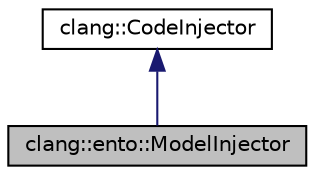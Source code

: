 digraph "clang::ento::ModelInjector"
{
 // LATEX_PDF_SIZE
  bgcolor="transparent";
  edge [fontname="Helvetica",fontsize="10",labelfontname="Helvetica",labelfontsize="10"];
  node [fontname="Helvetica",fontsize="10",shape=record];
  Node1 [label="clang::ento::ModelInjector",height=0.2,width=0.4,color="black", fillcolor="grey75", style="filled", fontcolor="black",tooltip=" "];
  Node2 -> Node1 [dir="back",color="midnightblue",fontsize="10",style="solid",fontname="Helvetica"];
  Node2 [label="clang::CodeInjector",height=0.2,width=0.4,color="black",URL="$classclang_1_1CodeInjector.html",tooltip="CodeInjector is an interface which is responsible for injecting AST of function definitions that may ..."];
}
